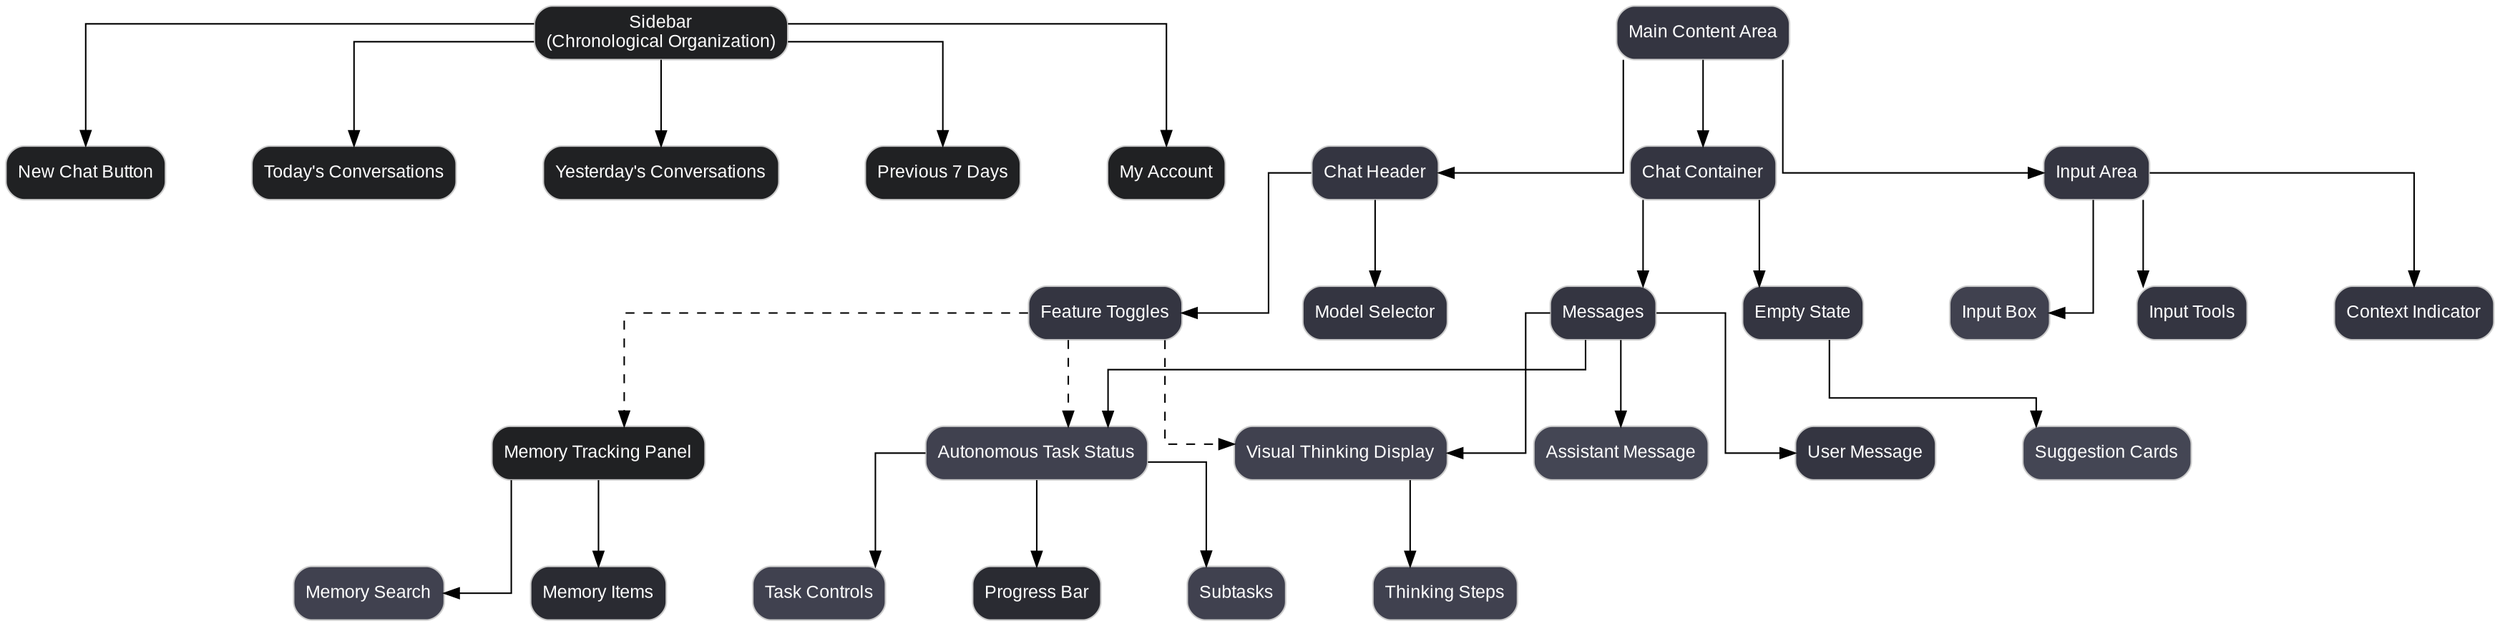 digraph G {
  graph [fontname="Arial", fontsize=12, nodesep=0.8, ranksep=0.8, splines=ortho];
  node [fontname="Arial", fontsize=12, shape=box, style="rounded,filled", fillcolor="#f5f5f5", color="#cccccc"];
  edge [fontname="Arial", fontsize=10];

  // Main components
  sidebar [label="Sidebar\n(Chronological Organization)", fillcolor="#202123", fontcolor="white"];
  main_content [label="Main Content Area", fillcolor="#343541", fontcolor="white"];
  
  // Sidebar components
  new_chat [label="New Chat Button", fillcolor="#202123", fontcolor="white"];
  today [label="Today's Conversations", fillcolor="#202123", fontcolor="white"];
  yesterday [label="Yesterday's Conversations", fillcolor="#202123", fontcolor="white"];
  previous [label="Previous 7 Days", fillcolor="#202123", fontcolor="white"];
  account [label="My Account", fillcolor="#202123", fontcolor="white"];
  
  // Main content components
  header [label="Chat Header", fillcolor="#343541", fontcolor="white"];
  model_selector [label="Model Selector", fillcolor="#343541", fontcolor="white"];
  feature_toggles [label="Feature Toggles", fillcolor="#343541", fontcolor="white"];
  chat_container [label="Chat Container", fillcolor="#343541", fontcolor="white"];
  empty_state [label="Empty State", fillcolor="#343541", fontcolor="white"];
  suggestion_cards [label="Suggestion Cards", fillcolor="#444654", fontcolor="white"];
  messages [label="Messages", fillcolor="#343541", fontcolor="white"];
  user_message [label="User Message", fillcolor="#343541", fontcolor="white"];
  assistant_message [label="Assistant Message", fillcolor="#444654", fontcolor="white"];
  input_area [label="Input Area", fillcolor="#343541", fontcolor="white"];
  input_box [label="Input Box", fillcolor="#40414F", fontcolor="white"];
  input_tools [label="Input Tools", fillcolor="#343541", fontcolor="white"];
  context_indicator [label="Context Indicator", fillcolor="#343541", fontcolor="white"];
  
  // Enhanced features
  memory_panel [label="Memory Tracking Panel", fillcolor="#202123", fontcolor="white"];
  thinking_display [label="Visual Thinking Display", fillcolor="#40414F", fontcolor="white"];
  task_status [label="Autonomous Task Status", fillcolor="#40414F", fontcolor="white"];
  
  // Memory panel components
  memory_search [label="Memory Search", fillcolor="#40414F", fontcolor="white"];
  memory_items [label="Memory Items", fillcolor="#2A2B32", fontcolor="white"];
  
  // Visual thinking components
  thinking_steps [label="Thinking Steps", fillcolor="#40414F", fontcolor="white"];
  
  // Task status components
  progress_bar [label="Progress Bar", fillcolor="#2A2B32", fontcolor="white"];
  subtasks [label="Subtasks", fillcolor="#40414F", fontcolor="white"];
  task_controls [label="Task Controls", fillcolor="#40414F", fontcolor="white"];
  
  // Relationships
  sidebar -> {new_chat, today, yesterday, previous, account};
  main_content -> {header, chat_container, input_area};
  header -> {model_selector, feature_toggles};
  feature_toggles -> {memory_panel, thinking_display, task_status} [style=dashed];
  chat_container -> {empty_state, messages};
  empty_state -> suggestion_cards;
  messages -> {user_message, assistant_message, thinking_display, task_status};
  input_area -> {input_box, input_tools, context_indicator};
  
  memory_panel -> {memory_search, memory_items};
  thinking_display -> thinking_steps;
  task_status -> {progress_bar, subtasks, task_controls};
  
  // Layout
  {rank=same; sidebar; main_content;}
  {rank=same; new_chat; header;}
  {rank=same; account; input_area;}
  {rank=same; memory_panel; thinking_display; task_status;}
}
